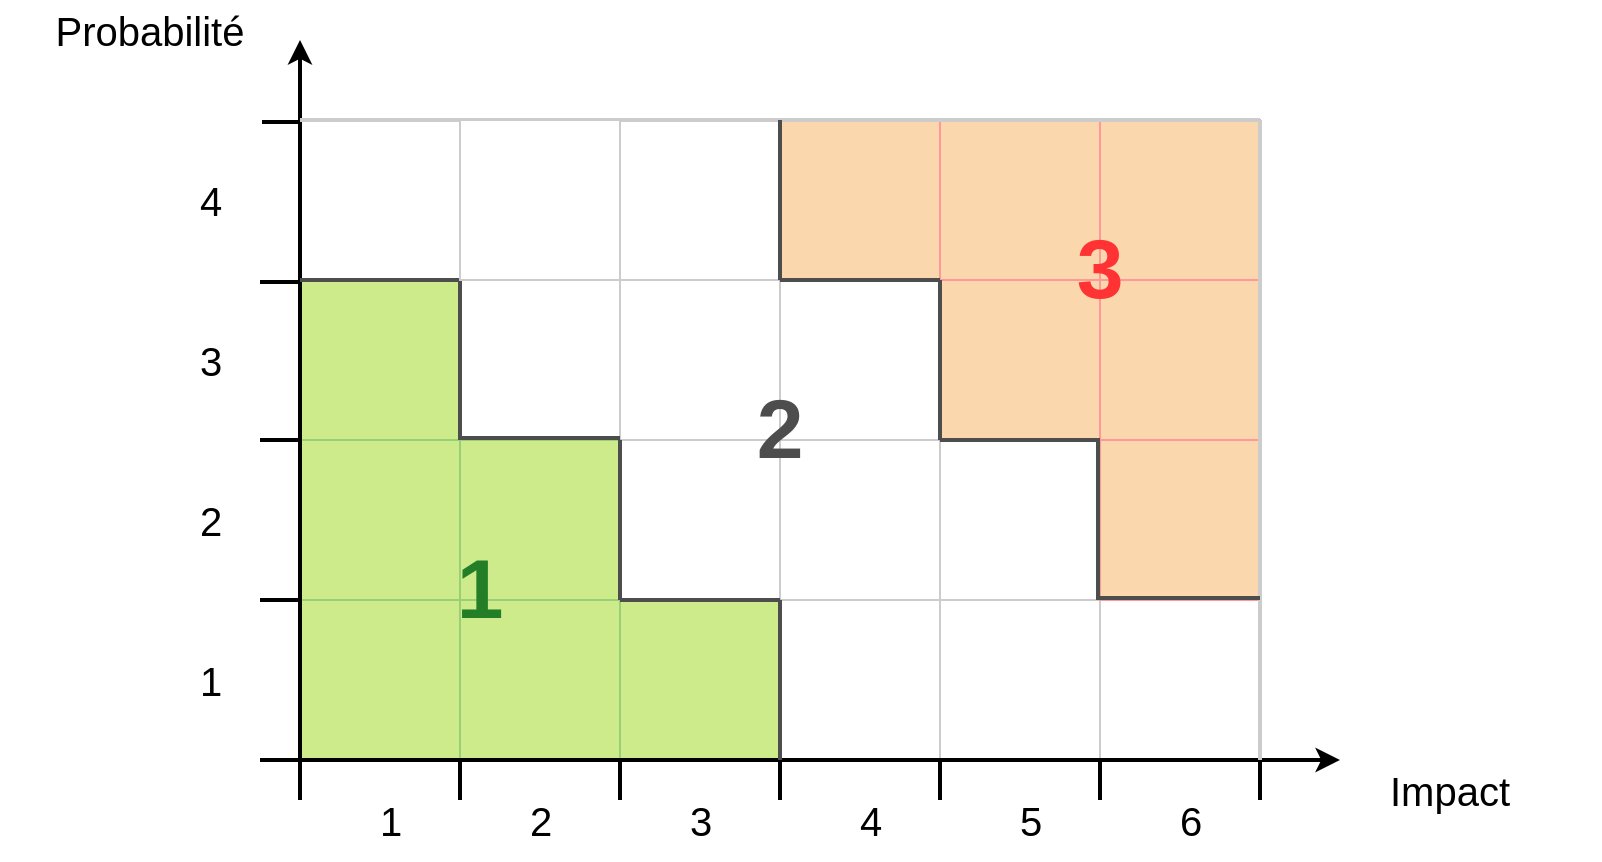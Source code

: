 <mxfile version="20.8.10" type="github">
  <diagram name="Page-1" id="iTAS6-S8md9ugpQ0GNEl">
    <mxGraphModel dx="1372" dy="766" grid="0" gridSize="10" guides="1" tooltips="1" connect="1" arrows="1" fold="1" page="1" pageScale="1" pageWidth="827" pageHeight="1169" math="0" shadow="0">
      <root>
        <mxCell id="0" />
        <mxCell id="1" parent="0" />
        <mxCell id="M2AzcLImMA2G3Drh93Wu-64" value="" style="whiteSpace=wrap;html=1;aspect=fixed;fillStyle=auto;strokeColor=#CCCCCC;fontSize=42;fontColor=#FF3333;fillColor=default;" vertex="1" parent="1">
          <mxGeometry x="480" y="360" width="80" height="80" as="geometry" />
        </mxCell>
        <mxCell id="M2AzcLImMA2G3Drh93Wu-63" value="" style="whiteSpace=wrap;html=1;aspect=fixed;fillStyle=auto;strokeColor=#CCCCCC;fontSize=42;fontColor=#FF3333;fillColor=default;" vertex="1" parent="1">
          <mxGeometry x="400" y="360" width="80" height="80" as="geometry" />
        </mxCell>
        <mxCell id="M2AzcLImMA2G3Drh93Wu-62" value="" style="whiteSpace=wrap;html=1;aspect=fixed;fillStyle=auto;strokeColor=#CCCCCC;fontSize=42;fontColor=#FF3333;fillColor=default;" vertex="1" parent="1">
          <mxGeometry x="480" y="280" width="80" height="80" as="geometry" />
        </mxCell>
        <mxCell id="M2AzcLImMA2G3Drh93Wu-61" value="" style="whiteSpace=wrap;html=1;aspect=fixed;fillStyle=auto;strokeColor=#CCCCCC;fontSize=42;fontColor=#FF3333;fillColor=default;" vertex="1" parent="1">
          <mxGeometry x="400" y="280" width="80" height="80" as="geometry" />
        </mxCell>
        <mxCell id="M2AzcLImMA2G3Drh93Wu-60" value="" style="whiteSpace=wrap;html=1;aspect=fixed;fillStyle=auto;strokeColor=#CCCCCC;fontSize=42;fontColor=#FF3333;fillColor=default;" vertex="1" parent="1">
          <mxGeometry x="320" y="280" width="80" height="80" as="geometry" />
        </mxCell>
        <mxCell id="M2AzcLImMA2G3Drh93Wu-59" value="" style="whiteSpace=wrap;html=1;aspect=fixed;fillStyle=auto;strokeColor=#CCCCCC;fontSize=42;fontColor=#FF3333;fillColor=default;" vertex="1" parent="1">
          <mxGeometry x="400" y="200" width="80" height="80" as="geometry" />
        </mxCell>
        <mxCell id="M2AzcLImMA2G3Drh93Wu-58" value="" style="whiteSpace=wrap;html=1;aspect=fixed;fillStyle=auto;strokeColor=#CCCCCC;fontSize=42;fontColor=#FF3333;fillColor=default;" vertex="1" parent="1">
          <mxGeometry x="320" y="200" width="80" height="80" as="geometry" />
        </mxCell>
        <mxCell id="M2AzcLImMA2G3Drh93Wu-57" value="" style="whiteSpace=wrap;html=1;aspect=fixed;fillStyle=auto;strokeColor=#CCCCCC;fontSize=42;fontColor=#FF3333;fillColor=default;" vertex="1" parent="1">
          <mxGeometry x="240" y="200" width="80" height="80" as="geometry" />
        </mxCell>
        <mxCell id="M2AzcLImMA2G3Drh93Wu-56" value="" style="whiteSpace=wrap;html=1;aspect=fixed;fillStyle=auto;strokeColor=#CCCCCC;fontSize=42;fontColor=#FF3333;fillColor=default;" vertex="1" parent="1">
          <mxGeometry x="320" y="120" width="80" height="80" as="geometry" />
        </mxCell>
        <mxCell id="M2AzcLImMA2G3Drh93Wu-54" value="" style="whiteSpace=wrap;html=1;aspect=fixed;fillStyle=auto;strokeColor=#CCCCCC;fontSize=42;fontColor=#FF3333;fillColor=default;" vertex="1" parent="1">
          <mxGeometry x="160" y="120" width="80" height="80" as="geometry" />
        </mxCell>
        <mxCell id="M2AzcLImMA2G3Drh93Wu-29" value="" style="whiteSpace=wrap;html=1;aspect=fixed;fontSize=20;fillColor=#cdeb8b;strokeColor=#97D077;fillStyle=auto;" vertex="1" parent="1">
          <mxGeometry x="320" y="360" width="80" height="80" as="geometry" />
        </mxCell>
        <mxCell id="M2AzcLImMA2G3Drh93Wu-28" value="" style="whiteSpace=wrap;html=1;aspect=fixed;fontSize=20;fillColor=#cdeb8b;strokeColor=#97D077;fillStyle=auto;" vertex="1" parent="1">
          <mxGeometry x="240" y="360" width="80" height="80" as="geometry" />
        </mxCell>
        <mxCell id="M2AzcLImMA2G3Drh93Wu-27" value="" style="whiteSpace=wrap;html=1;aspect=fixed;fontSize=20;fillColor=#cdeb8b;strokeColor=#97D077;fillStyle=auto;" vertex="1" parent="1">
          <mxGeometry x="160" y="200" width="80" height="80" as="geometry" />
        </mxCell>
        <mxCell id="M2AzcLImMA2G3Drh93Wu-26" value="" style="whiteSpace=wrap;html=1;aspect=fixed;fontSize=20;fillColor=#cdeb8b;strokeColor=#97D077;fillStyle=auto;" vertex="1" parent="1">
          <mxGeometry x="160" y="280" width="80" height="80" as="geometry" />
        </mxCell>
        <mxCell id="M2AzcLImMA2G3Drh93Wu-25" value="" style="whiteSpace=wrap;html=1;aspect=fixed;fontSize=20;fillColor=#cdeb8b;strokeColor=#97D077;fillStyle=auto;" vertex="1" parent="1">
          <mxGeometry x="160" y="360" width="80" height="80" as="geometry" />
        </mxCell>
        <mxCell id="M2AzcLImMA2G3Drh93Wu-1" value="" style="endArrow=classic;html=1;rounded=0;strokeWidth=2;" edge="1" parent="1">
          <mxGeometry width="50" height="50" relative="1" as="geometry">
            <mxPoint x="140" y="440" as="sourcePoint" />
            <mxPoint x="680" y="440" as="targetPoint" />
          </mxGeometry>
        </mxCell>
        <mxCell id="M2AzcLImMA2G3Drh93Wu-2" value="" style="endArrow=classic;html=1;rounded=0;strokeWidth=2;" edge="1" parent="1">
          <mxGeometry width="50" height="50" relative="1" as="geometry">
            <mxPoint x="160" y="460" as="sourcePoint" />
            <mxPoint x="160" y="80" as="targetPoint" />
          </mxGeometry>
        </mxCell>
        <mxCell id="M2AzcLImMA2G3Drh93Wu-3" value="Probabilité" style="text;html=1;strokeColor=none;fillColor=none;align=center;verticalAlign=middle;whiteSpace=wrap;rounded=0;fontSize=20;rotation=0;" vertex="1" parent="1">
          <mxGeometry x="10" y="60" width="150" height="30" as="geometry" />
        </mxCell>
        <mxCell id="M2AzcLImMA2G3Drh93Wu-4" value="Impact" style="text;html=1;strokeColor=none;fillColor=none;align=center;verticalAlign=middle;whiteSpace=wrap;rounded=0;fontSize=20;rotation=0;" vertex="1" parent="1">
          <mxGeometry x="660" y="440" width="150" height="30" as="geometry" />
        </mxCell>
        <mxCell id="M2AzcLImMA2G3Drh93Wu-5" value="" style="endArrow=none;html=1;rounded=0;strokeWidth=2;fontSize=20;" edge="1" parent="1">
          <mxGeometry width="50" height="50" relative="1" as="geometry">
            <mxPoint x="240" y="460" as="sourcePoint" />
            <mxPoint x="240" y="440" as="targetPoint" />
          </mxGeometry>
        </mxCell>
        <mxCell id="M2AzcLImMA2G3Drh93Wu-6" value="" style="endArrow=none;html=1;rounded=0;strokeWidth=2;fontSize=20;" edge="1" parent="1">
          <mxGeometry width="50" height="50" relative="1" as="geometry">
            <mxPoint x="140" y="280" as="sourcePoint" />
            <mxPoint x="160" y="280" as="targetPoint" />
          </mxGeometry>
        </mxCell>
        <mxCell id="M2AzcLImMA2G3Drh93Wu-7" value="" style="endArrow=none;html=1;rounded=0;strokeWidth=2;fontSize=20;" edge="1" parent="1">
          <mxGeometry width="50" height="50" relative="1" as="geometry">
            <mxPoint x="141" y="121" as="sourcePoint" />
            <mxPoint x="161" y="121" as="targetPoint" />
          </mxGeometry>
        </mxCell>
        <mxCell id="M2AzcLImMA2G3Drh93Wu-8" value="" style="endArrow=none;html=1;rounded=0;strokeWidth=2;fontSize=20;" edge="1" parent="1">
          <mxGeometry width="50" height="50" relative="1" as="geometry">
            <mxPoint x="140" y="201" as="sourcePoint" />
            <mxPoint x="160" y="201" as="targetPoint" />
          </mxGeometry>
        </mxCell>
        <mxCell id="M2AzcLImMA2G3Drh93Wu-9" value="" style="endArrow=none;html=1;rounded=0;strokeWidth=2;fontSize=20;" edge="1" parent="1">
          <mxGeometry width="50" height="50" relative="1" as="geometry">
            <mxPoint x="160" y="360" as="sourcePoint" />
            <mxPoint x="140" y="360" as="targetPoint" />
          </mxGeometry>
        </mxCell>
        <mxCell id="M2AzcLImMA2G3Drh93Wu-10" value="" style="endArrow=none;html=1;rounded=0;strokeWidth=2;fontSize=20;" edge="1" parent="1">
          <mxGeometry width="50" height="50" relative="1" as="geometry">
            <mxPoint x="320" y="460" as="sourcePoint" />
            <mxPoint x="320" y="440" as="targetPoint" />
          </mxGeometry>
        </mxCell>
        <mxCell id="M2AzcLImMA2G3Drh93Wu-11" value="" style="endArrow=none;html=1;rounded=0;strokeWidth=2;fontSize=20;" edge="1" parent="1">
          <mxGeometry width="50" height="50" relative="1" as="geometry">
            <mxPoint x="400" y="460" as="sourcePoint" />
            <mxPoint x="400" y="440" as="targetPoint" />
          </mxGeometry>
        </mxCell>
        <mxCell id="M2AzcLImMA2G3Drh93Wu-12" value="" style="endArrow=none;html=1;rounded=0;strokeWidth=2;fontSize=20;" edge="1" parent="1">
          <mxGeometry width="50" height="50" relative="1" as="geometry">
            <mxPoint x="480" y="460" as="sourcePoint" />
            <mxPoint x="480" y="440" as="targetPoint" />
          </mxGeometry>
        </mxCell>
        <mxCell id="M2AzcLImMA2G3Drh93Wu-13" value="" style="endArrow=none;html=1;rounded=0;strokeWidth=2;fontSize=20;" edge="1" parent="1">
          <mxGeometry width="50" height="50" relative="1" as="geometry">
            <mxPoint x="560" y="460" as="sourcePoint" />
            <mxPoint x="560" y="440" as="targetPoint" />
          </mxGeometry>
        </mxCell>
        <mxCell id="M2AzcLImMA2G3Drh93Wu-14" value="" style="endArrow=none;html=1;rounded=0;strokeWidth=2;fontSize=20;" edge="1" parent="1">
          <mxGeometry width="50" height="50" relative="1" as="geometry">
            <mxPoint x="640" y="460" as="sourcePoint" />
            <mxPoint x="640" y="440" as="targetPoint" />
          </mxGeometry>
        </mxCell>
        <mxCell id="M2AzcLImMA2G3Drh93Wu-15" value="1" style="text;html=1;align=center;verticalAlign=middle;resizable=0;points=[];autosize=1;strokeColor=none;fillColor=none;fontSize=20;" vertex="1" parent="1">
          <mxGeometry x="190" y="450" width="30" height="40" as="geometry" />
        </mxCell>
        <mxCell id="M2AzcLImMA2G3Drh93Wu-16" value="2" style="text;html=1;align=center;verticalAlign=middle;resizable=0;points=[];autosize=1;strokeColor=none;fillColor=none;fontSize=20;" vertex="1" parent="1">
          <mxGeometry x="265" y="450" width="30" height="40" as="geometry" />
        </mxCell>
        <mxCell id="M2AzcLImMA2G3Drh93Wu-17" value="3" style="text;html=1;align=center;verticalAlign=middle;resizable=0;points=[];autosize=1;strokeColor=none;fillColor=none;fontSize=20;" vertex="1" parent="1">
          <mxGeometry x="345" y="450" width="30" height="40" as="geometry" />
        </mxCell>
        <mxCell id="M2AzcLImMA2G3Drh93Wu-18" value="4" style="text;html=1;align=center;verticalAlign=middle;resizable=0;points=[];autosize=1;strokeColor=none;fillColor=none;fontSize=20;" vertex="1" parent="1">
          <mxGeometry x="430" y="450" width="30" height="40" as="geometry" />
        </mxCell>
        <mxCell id="M2AzcLImMA2G3Drh93Wu-19" value="5" style="text;html=1;align=center;verticalAlign=middle;resizable=0;points=[];autosize=1;strokeColor=none;fillColor=none;fontSize=20;" vertex="1" parent="1">
          <mxGeometry x="510" y="450" width="30" height="40" as="geometry" />
        </mxCell>
        <mxCell id="M2AzcLImMA2G3Drh93Wu-20" value="6" style="text;html=1;align=center;verticalAlign=middle;resizable=0;points=[];autosize=1;strokeColor=none;fillColor=none;fontSize=20;" vertex="1" parent="1">
          <mxGeometry x="590" y="450" width="30" height="40" as="geometry" />
        </mxCell>
        <mxCell id="M2AzcLImMA2G3Drh93Wu-21" value="1" style="text;html=1;align=center;verticalAlign=middle;resizable=0;points=[];autosize=1;strokeColor=none;fillColor=none;fontSize=20;" vertex="1" parent="1">
          <mxGeometry x="100" y="380" width="30" height="40" as="geometry" />
        </mxCell>
        <mxCell id="M2AzcLImMA2G3Drh93Wu-22" value="2" style="text;html=1;align=center;verticalAlign=middle;resizable=0;points=[];autosize=1;strokeColor=none;fillColor=none;fontSize=20;" vertex="1" parent="1">
          <mxGeometry x="100" y="300" width="30" height="40" as="geometry" />
        </mxCell>
        <mxCell id="M2AzcLImMA2G3Drh93Wu-23" value="3" style="text;html=1;align=center;verticalAlign=middle;resizable=0;points=[];autosize=1;strokeColor=none;fillColor=none;fontSize=20;" vertex="1" parent="1">
          <mxGeometry x="100" y="220" width="30" height="40" as="geometry" />
        </mxCell>
        <mxCell id="M2AzcLImMA2G3Drh93Wu-24" value="4" style="text;html=1;align=center;verticalAlign=middle;resizable=0;points=[];autosize=1;strokeColor=none;fillColor=none;fontSize=20;" vertex="1" parent="1">
          <mxGeometry x="100" y="140" width="30" height="40" as="geometry" />
        </mxCell>
        <mxCell id="M2AzcLImMA2G3Drh93Wu-30" value="" style="whiteSpace=wrap;html=1;aspect=fixed;fontSize=20;fillColor=#cdeb8b;strokeColor=#97D077;fillStyle=auto;" vertex="1" parent="1">
          <mxGeometry x="240" y="280" width="80" height="80" as="geometry" />
        </mxCell>
        <mxCell id="M2AzcLImMA2G3Drh93Wu-31" value="" style="whiteSpace=wrap;html=1;aspect=fixed;fontSize=20;fillColor=#fad7ac;strokeColor=#FF9999;fillStyle=auto;" vertex="1" parent="1">
          <mxGeometry x="400" y="120" width="80" height="80" as="geometry" />
        </mxCell>
        <mxCell id="M2AzcLImMA2G3Drh93Wu-32" value="" style="whiteSpace=wrap;html=1;aspect=fixed;fontSize=20;fillColor=#fad7ac;strokeColor=#FF9999;fillStyle=auto;" vertex="1" parent="1">
          <mxGeometry x="480" y="120" width="80" height="80" as="geometry" />
        </mxCell>
        <mxCell id="M2AzcLImMA2G3Drh93Wu-33" value="" style="whiteSpace=wrap;html=1;aspect=fixed;fontSize=20;fillColor=#fad7ac;strokeColor=#FF9999;fillStyle=auto;" vertex="1" parent="1">
          <mxGeometry x="560" y="120" width="80" height="80" as="geometry" />
        </mxCell>
        <mxCell id="M2AzcLImMA2G3Drh93Wu-34" value="" style="whiteSpace=wrap;html=1;aspect=fixed;fontSize=20;fillColor=#fad7ac;strokeColor=#FF9999;fillStyle=auto;" vertex="1" parent="1">
          <mxGeometry x="480" y="200" width="80" height="80" as="geometry" />
        </mxCell>
        <mxCell id="M2AzcLImMA2G3Drh93Wu-35" value="" style="whiteSpace=wrap;html=1;aspect=fixed;fontSize=20;fillColor=#fad7ac;strokeColor=#FF9999;fillStyle=auto;" vertex="1" parent="1">
          <mxGeometry x="560" y="200" width="80" height="80" as="geometry" />
        </mxCell>
        <mxCell id="M2AzcLImMA2G3Drh93Wu-36" value="" style="whiteSpace=wrap;html=1;aspect=fixed;fontSize=20;fillColor=#fad7ac;strokeColor=#FF9999;fillStyle=auto;" vertex="1" parent="1">
          <mxGeometry x="560" y="280" width="80" height="80" as="geometry" />
        </mxCell>
        <mxCell id="M2AzcLImMA2G3Drh93Wu-37" value="" style="endArrow=none;html=1;rounded=0;strokeWidth=2;fontSize=20;strokeColor=#CCCCCC;entryX=1;entryY=0;entryDx=0;entryDy=0;" edge="1" parent="1" target="M2AzcLImMA2G3Drh93Wu-33">
          <mxGeometry width="50" height="50" relative="1" as="geometry">
            <mxPoint x="160" y="120" as="sourcePoint" />
            <mxPoint x="440" y="220" as="targetPoint" />
          </mxGeometry>
        </mxCell>
        <mxCell id="M2AzcLImMA2G3Drh93Wu-38" value="" style="endArrow=none;html=1;rounded=0;strokeWidth=2;fontSize=20;strokeColor=#CCCCCC;" edge="1" parent="1">
          <mxGeometry width="50" height="50" relative="1" as="geometry">
            <mxPoint x="640" y="120" as="sourcePoint" />
            <mxPoint x="640" y="440" as="targetPoint" />
          </mxGeometry>
        </mxCell>
        <mxCell id="M2AzcLImMA2G3Drh93Wu-39" value="" style="endArrow=none;html=1;rounded=0;strokeColor=#4D4D4D;strokeWidth=2;fontSize=20;entryX=0;entryY=0;entryDx=0;entryDy=0;exitX=0;exitY=1;exitDx=0;exitDy=0;" edge="1" parent="1" source="M2AzcLImMA2G3Drh93Wu-31" target="M2AzcLImMA2G3Drh93Wu-31">
          <mxGeometry width="50" height="50" relative="1" as="geometry">
            <mxPoint x="390" y="270" as="sourcePoint" />
            <mxPoint x="440" y="220" as="targetPoint" />
          </mxGeometry>
        </mxCell>
        <mxCell id="M2AzcLImMA2G3Drh93Wu-40" value="" style="endArrow=none;html=1;rounded=0;strokeColor=#4D4D4D;strokeWidth=2;fontSize=20;entryX=0;entryY=0;entryDx=0;entryDy=0;exitX=0;exitY=1;exitDx=0;exitDy=0;" edge="1" parent="1">
          <mxGeometry width="50" height="50" relative="1" as="geometry">
            <mxPoint x="480" y="280" as="sourcePoint" />
            <mxPoint x="480" y="200" as="targetPoint" />
          </mxGeometry>
        </mxCell>
        <mxCell id="M2AzcLImMA2G3Drh93Wu-41" value="" style="endArrow=none;html=1;rounded=0;strokeColor=#4D4D4D;strokeWidth=2;fontSize=20;entryX=0;entryY=0;entryDx=0;entryDy=0;exitX=0;exitY=1;exitDx=0;exitDy=0;" edge="1" parent="1">
          <mxGeometry width="50" height="50" relative="1" as="geometry">
            <mxPoint x="559" y="360" as="sourcePoint" />
            <mxPoint x="559" y="280" as="targetPoint" />
          </mxGeometry>
        </mxCell>
        <mxCell id="M2AzcLImMA2G3Drh93Wu-42" value="" style="endArrow=none;html=1;rounded=0;strokeColor=#4D4D4D;strokeWidth=2;fontSize=20;entryX=0;entryY=0;entryDx=0;entryDy=0;exitX=0;exitY=1;exitDx=0;exitDy=0;" edge="1" parent="1">
          <mxGeometry width="50" height="50" relative="1" as="geometry">
            <mxPoint x="240" y="280" as="sourcePoint" />
            <mxPoint x="240" y="200" as="targetPoint" />
          </mxGeometry>
        </mxCell>
        <mxCell id="M2AzcLImMA2G3Drh93Wu-43" value="" style="endArrow=none;html=1;rounded=0;strokeColor=#4D4D4D;strokeWidth=2;fontSize=20;entryX=0;entryY=0;entryDx=0;entryDy=0;exitX=0;exitY=1;exitDx=0;exitDy=0;" edge="1" parent="1">
          <mxGeometry width="50" height="50" relative="1" as="geometry">
            <mxPoint x="320" y="360" as="sourcePoint" />
            <mxPoint x="320" y="280" as="targetPoint" />
          </mxGeometry>
        </mxCell>
        <mxCell id="M2AzcLImMA2G3Drh93Wu-44" value="" style="endArrow=none;html=1;rounded=0;strokeColor=#4D4D4D;strokeWidth=2;fontSize=20;entryX=0;entryY=0;entryDx=0;entryDy=0;exitX=0;exitY=1;exitDx=0;exitDy=0;" edge="1" parent="1">
          <mxGeometry width="50" height="50" relative="1" as="geometry">
            <mxPoint x="400" y="440" as="sourcePoint" />
            <mxPoint x="400" y="360" as="targetPoint" />
          </mxGeometry>
        </mxCell>
        <mxCell id="M2AzcLImMA2G3Drh93Wu-45" value="" style="endArrow=none;html=1;rounded=0;strokeColor=#4D4D4D;strokeWidth=2;fontSize=20;" edge="1" parent="1">
          <mxGeometry width="50" height="50" relative="1" as="geometry">
            <mxPoint x="240" y="200" as="sourcePoint" />
            <mxPoint x="160" y="200" as="targetPoint" />
          </mxGeometry>
        </mxCell>
        <mxCell id="M2AzcLImMA2G3Drh93Wu-46" value="" style="endArrow=none;html=1;rounded=0;strokeColor=#4D4D4D;strokeWidth=2;fontSize=20;" edge="1" parent="1">
          <mxGeometry width="50" height="50" relative="1" as="geometry">
            <mxPoint x="320" y="279" as="sourcePoint" />
            <mxPoint x="240" y="279" as="targetPoint" />
          </mxGeometry>
        </mxCell>
        <mxCell id="M2AzcLImMA2G3Drh93Wu-47" value="" style="endArrow=none;html=1;rounded=0;strokeColor=#4D4D4D;strokeWidth=2;fontSize=20;" edge="1" parent="1">
          <mxGeometry width="50" height="50" relative="1" as="geometry">
            <mxPoint x="400" y="360" as="sourcePoint" />
            <mxPoint x="320" y="360" as="targetPoint" />
          </mxGeometry>
        </mxCell>
        <mxCell id="M2AzcLImMA2G3Drh93Wu-48" value="" style="endArrow=none;html=1;rounded=0;strokeColor=#4D4D4D;strokeWidth=2;fontSize=20;" edge="1" parent="1">
          <mxGeometry width="50" height="50" relative="1" as="geometry">
            <mxPoint x="480" y="200" as="sourcePoint" />
            <mxPoint x="400" y="200" as="targetPoint" />
          </mxGeometry>
        </mxCell>
        <mxCell id="M2AzcLImMA2G3Drh93Wu-49" value="" style="endArrow=none;html=1;rounded=0;strokeColor=#4D4D4D;strokeWidth=2;fontSize=20;" edge="1" parent="1">
          <mxGeometry width="50" height="50" relative="1" as="geometry">
            <mxPoint x="560" y="280" as="sourcePoint" />
            <mxPoint x="480" y="280" as="targetPoint" />
          </mxGeometry>
        </mxCell>
        <mxCell id="M2AzcLImMA2G3Drh93Wu-50" value="" style="endArrow=none;html=1;rounded=0;strokeColor=#4D4D4D;strokeWidth=2;fontSize=20;" edge="1" parent="1">
          <mxGeometry width="50" height="50" relative="1" as="geometry">
            <mxPoint x="640" y="359" as="sourcePoint" />
            <mxPoint x="560" y="359" as="targetPoint" />
          </mxGeometry>
        </mxCell>
        <mxCell id="M2AzcLImMA2G3Drh93Wu-51" value="&lt;font style=&quot;font-size: 42px;&quot; color=&quot;#247D27&quot;&gt;&lt;b&gt;1&lt;/b&gt;&lt;/font&gt;" style="text;html=1;strokeColor=none;fillColor=none;align=center;verticalAlign=middle;whiteSpace=wrap;rounded=0;fontSize=20;" vertex="1" parent="1">
          <mxGeometry x="220" y="340" width="60" height="30" as="geometry" />
        </mxCell>
        <mxCell id="M2AzcLImMA2G3Drh93Wu-52" value="&lt;font style=&quot;font-size: 42px;&quot;&gt;&lt;b&gt;2&lt;/b&gt;&lt;/font&gt;" style="text;html=1;strokeColor=none;fillColor=none;align=center;verticalAlign=middle;whiteSpace=wrap;rounded=0;fontSize=20;fontColor=#4D4D4D;" vertex="1" parent="1">
          <mxGeometry x="370" y="260" width="60" height="30" as="geometry" />
        </mxCell>
        <mxCell id="M2AzcLImMA2G3Drh93Wu-53" value="&lt;font style=&quot;font-size: 42px;&quot; color=&quot;#FF3333&quot;&gt;&lt;b&gt;3&lt;/b&gt;&lt;/font&gt;" style="text;html=1;strokeColor=none;fillColor=none;align=center;verticalAlign=middle;whiteSpace=wrap;rounded=0;fontSize=20;fontColor=#4D4D4D;" vertex="1" parent="1">
          <mxGeometry x="530" y="180" width="60" height="30" as="geometry" />
        </mxCell>
        <mxCell id="M2AzcLImMA2G3Drh93Wu-55" value="" style="whiteSpace=wrap;html=1;aspect=fixed;fillStyle=auto;strokeColor=#CCCCCC;fontSize=42;fontColor=#FF3333;fillColor=default;" vertex="1" parent="1">
          <mxGeometry x="240" y="120" width="80" height="80" as="geometry" />
        </mxCell>
      </root>
    </mxGraphModel>
  </diagram>
</mxfile>
